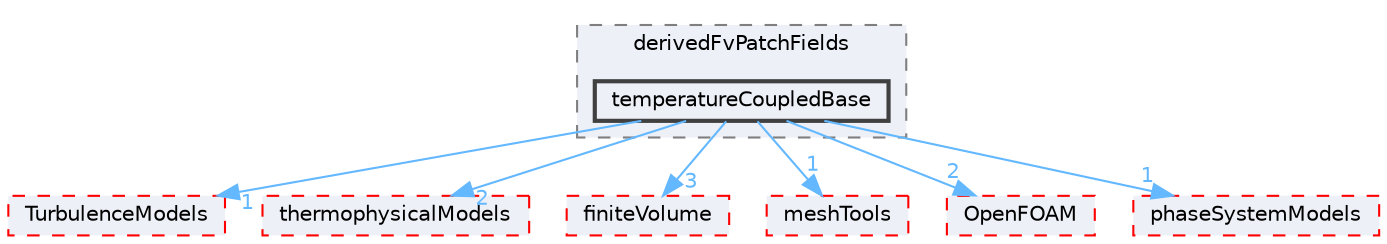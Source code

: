 digraph "src/thermoTools/derivedFvPatchFields/temperatureCoupledBase"
{
 // LATEX_PDF_SIZE
  bgcolor="transparent";
  edge [fontname=Helvetica,fontsize=10,labelfontname=Helvetica,labelfontsize=10];
  node [fontname=Helvetica,fontsize=10,shape=box,height=0.2,width=0.4];
  compound=true
  subgraph clusterdir_180701e77928ba70e1b801b7cac290dd {
    graph [ bgcolor="#edf0f7", pencolor="grey50", label="derivedFvPatchFields", fontname=Helvetica,fontsize=10 style="filled,dashed", URL="dir_180701e77928ba70e1b801b7cac290dd.html",tooltip=""]
  dir_1a0c03c59ade78c031a03d865a32cdba [label="temperatureCoupledBase", fillcolor="#edf0f7", color="grey25", style="filled,bold", URL="dir_1a0c03c59ade78c031a03d865a32cdba.html",tooltip=""];
  }
  dir_1eda626aeac0f0ad2848c36acaa5d501 [label="TurbulenceModels", fillcolor="#edf0f7", color="red", style="filled,dashed", URL="dir_1eda626aeac0f0ad2848c36acaa5d501.html",tooltip=""];
  dir_2778d089ec5c4f66810b11f753867003 [label="thermophysicalModels", fillcolor="#edf0f7", color="red", style="filled,dashed", URL="dir_2778d089ec5c4f66810b11f753867003.html",tooltip=""];
  dir_9bd15774b555cf7259a6fa18f99fe99b [label="finiteVolume", fillcolor="#edf0f7", color="red", style="filled,dashed", URL="dir_9bd15774b555cf7259a6fa18f99fe99b.html",tooltip=""];
  dir_ae30ad0bef50cf391b24c614251bb9fd [label="meshTools", fillcolor="#edf0f7", color="red", style="filled,dashed", URL="dir_ae30ad0bef50cf391b24c614251bb9fd.html",tooltip=""];
  dir_c5473ff19b20e6ec4dfe5c310b3778a8 [label="OpenFOAM", fillcolor="#edf0f7", color="red", style="filled,dashed", URL="dir_c5473ff19b20e6ec4dfe5c310b3778a8.html",tooltip=""];
  dir_cd6600bc80177e0c28877b216d84d6c6 [label="phaseSystemModels", fillcolor="#edf0f7", color="red", style="filled,dashed", URL="dir_cd6600bc80177e0c28877b216d84d6c6.html",tooltip=""];
  dir_1a0c03c59ade78c031a03d865a32cdba->dir_1eda626aeac0f0ad2848c36acaa5d501 [headlabel="1", labeldistance=1.5 headhref="dir_003967_004143.html" href="dir_003967_004143.html" color="steelblue1" fontcolor="steelblue1"];
  dir_1a0c03c59ade78c031a03d865a32cdba->dir_2778d089ec5c4f66810b11f753867003 [headlabel="2", labeldistance=1.5 headhref="dir_003967_004022.html" href="dir_003967_004022.html" color="steelblue1" fontcolor="steelblue1"];
  dir_1a0c03c59ade78c031a03d865a32cdba->dir_9bd15774b555cf7259a6fa18f99fe99b [headlabel="3", labeldistance=1.5 headhref="dir_003967_001387.html" href="dir_003967_001387.html" color="steelblue1" fontcolor="steelblue1"];
  dir_1a0c03c59ade78c031a03d865a32cdba->dir_ae30ad0bef50cf391b24c614251bb9fd [headlabel="1", labeldistance=1.5 headhref="dir_003967_002382.html" href="dir_003967_002382.html" color="steelblue1" fontcolor="steelblue1"];
  dir_1a0c03c59ade78c031a03d865a32cdba->dir_c5473ff19b20e6ec4dfe5c310b3778a8 [headlabel="2", labeldistance=1.5 headhref="dir_003967_002695.html" href="dir_003967_002695.html" color="steelblue1" fontcolor="steelblue1"];
  dir_1a0c03c59ade78c031a03d865a32cdba->dir_cd6600bc80177e0c28877b216d84d6c6 [headlabel="1", labeldistance=1.5 headhref="dir_003967_002907.html" href="dir_003967_002907.html" color="steelblue1" fontcolor="steelblue1"];
}

